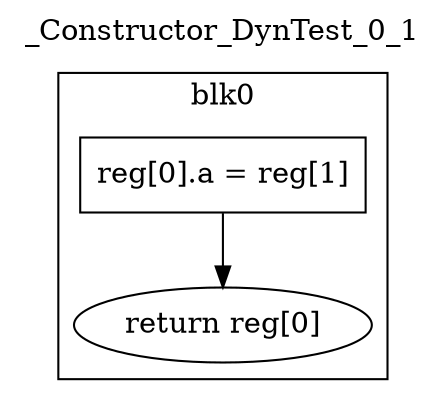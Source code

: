 digraph {
  rankdir=TB;
  b0_l0 -> b0_ret
  b0_l0 [label="reg[0].a = reg[1]\n", shape=box]
  b0_ret [label="return reg[0]"]
  subgraph cluster_b0 {
    label = "blk0";
    b0_l0;
    b0_ret;
  }
  labelloc="t"
  label="_Constructor_DynTest_0_1"
}